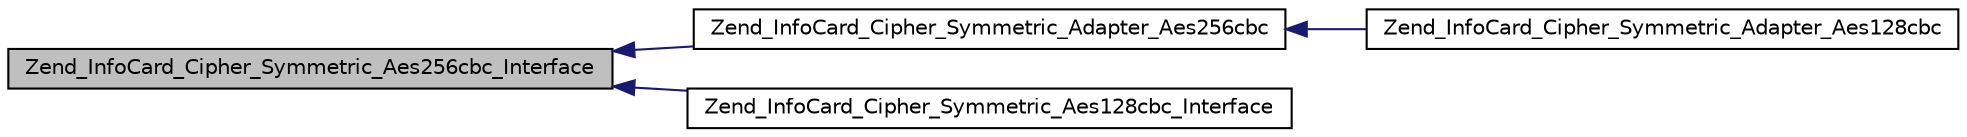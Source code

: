 digraph G
{
  edge [fontname="Helvetica",fontsize="10",labelfontname="Helvetica",labelfontsize="10"];
  node [fontname="Helvetica",fontsize="10",shape=record];
  rankdir="LR";
  Node1 [label="Zend_InfoCard_Cipher_Symmetric_Aes256cbc_Interface",height=0.2,width=0.4,color="black", fillcolor="grey75", style="filled" fontcolor="black"];
  Node1 -> Node2 [dir="back",color="midnightblue",fontsize="10",style="solid",fontname="Helvetica"];
  Node2 [label="Zend_InfoCard_Cipher_Symmetric_Adapter_Aes256cbc",height=0.2,width=0.4,color="black", fillcolor="white", style="filled",URL="$class_zend___info_card___cipher___symmetric___adapter___aes256cbc.html"];
  Node2 -> Node3 [dir="back",color="midnightblue",fontsize="10",style="solid",fontname="Helvetica"];
  Node3 [label="Zend_InfoCard_Cipher_Symmetric_Adapter_Aes128cbc",height=0.2,width=0.4,color="black", fillcolor="white", style="filled",URL="$class_zend___info_card___cipher___symmetric___adapter___aes128cbc.html"];
  Node1 -> Node4 [dir="back",color="midnightblue",fontsize="10",style="solid",fontname="Helvetica"];
  Node4 [label="Zend_InfoCard_Cipher_Symmetric_Aes128cbc_Interface",height=0.2,width=0.4,color="black", fillcolor="white", style="filled",URL="$interface_zend___info_card___cipher___symmetric___aes128cbc___interface.html"];
}
